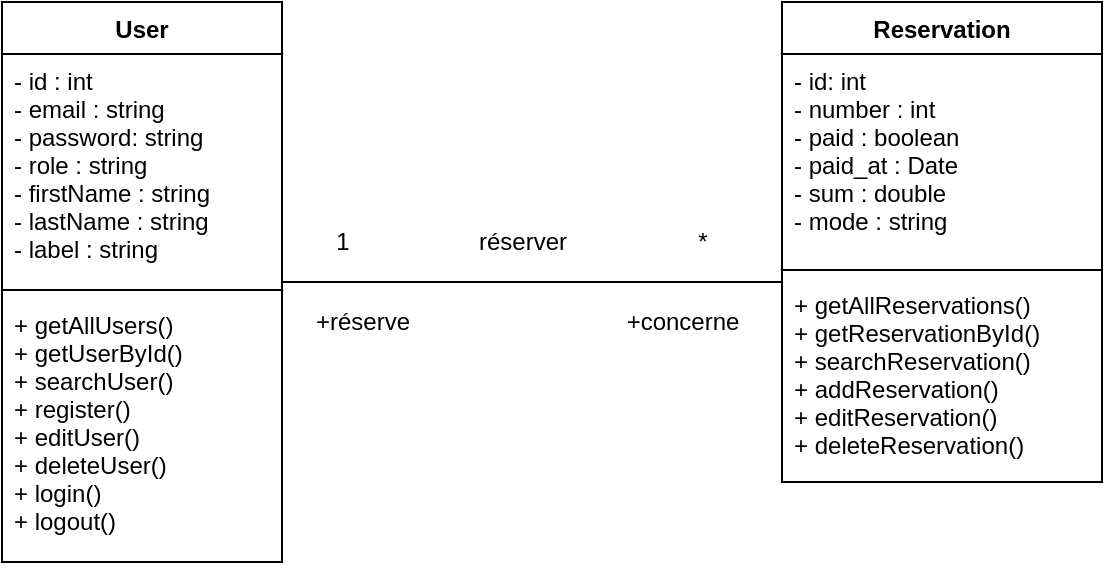 <mxfile version="14.1.8" type="device" pages="3"><diagram id="NvHm2Z5EH8jkPxQBFssy" name="Classes"><mxGraphModel dx="868" dy="436" grid="1" gridSize="10" guides="1" tooltips="1" connect="1" arrows="1" fold="1" page="1" pageScale="1" pageWidth="827" pageHeight="1169" math="0" shadow="0"><root><mxCell id="0"/><mxCell id="1" parent="0"/><mxCell id="dDYKziZzsw7m8VsbX1iH-17" style="edgeStyle=orthogonalEdgeStyle;orthogonalLoop=1;jettySize=auto;html=1;entryX=0;entryY=0.02;entryDx=0;entryDy=0;entryPerimeter=0;endArrow=none;endFill=0;strokeColor=#000000;" edge="1" parent="1" source="dDYKziZzsw7m8VsbX1iH-1" target="dDYKziZzsw7m8VsbX1iH-8"><mxGeometry relative="1" as="geometry"/></mxCell><mxCell id="dDYKziZzsw7m8VsbX1iH-1" value="User" style="swimlane;fontStyle=1;align=center;verticalAlign=top;childLayout=stackLayout;horizontal=1;startSize=26;horizontalStack=0;resizeParent=1;resizeParentMax=0;resizeLast=0;collapsible=1;marginBottom=0;" vertex="1" parent="1"><mxGeometry x="100" y="140" width="140" height="280" as="geometry"><mxRectangle x="100" y="140" width="60" height="26" as="alternateBounds"/></mxGeometry></mxCell><mxCell id="dDYKziZzsw7m8VsbX1iH-2" value="- id : int&#10;- email : string&#10;- password: string&#10;- role : string&#10;- firstName : string&#10;- lastName : string&#10;- label : string " style="text;strokeColor=none;fillColor=none;align=left;verticalAlign=top;spacingLeft=4;spacingRight=4;overflow=hidden;rotatable=0;points=[[0,0.5],[1,0.5]];portConstraint=eastwest;" vertex="1" parent="dDYKziZzsw7m8VsbX1iH-1"><mxGeometry y="26" width="140" height="114" as="geometry"/></mxCell><mxCell id="dDYKziZzsw7m8VsbX1iH-3" value="" style="line;strokeWidth=1;fillColor=none;align=left;verticalAlign=middle;spacingTop=-1;spacingLeft=3;spacingRight=3;rotatable=0;labelPosition=right;points=[];portConstraint=eastwest;" vertex="1" parent="dDYKziZzsw7m8VsbX1iH-1"><mxGeometry y="140" width="140" height="8" as="geometry"/></mxCell><mxCell id="dDYKziZzsw7m8VsbX1iH-4" value="+ getAllUsers()&#10;+ getUserById()&#10;+ searchUser()&#10;+ register()&#10;+ editUser()&#10;+ deleteUser()&#10;+ login()&#10;+ logout()" style="text;strokeColor=none;fillColor=none;align=left;verticalAlign=top;spacingLeft=4;spacingRight=4;overflow=hidden;rotatable=0;points=[[0,0.5],[1,0.5]];portConstraint=eastwest;" vertex="1" parent="dDYKziZzsw7m8VsbX1iH-1"><mxGeometry y="148" width="140" height="132" as="geometry"/></mxCell><mxCell id="dDYKziZzsw7m8VsbX1iH-5" value="Reservation" style="swimlane;fontStyle=1;align=center;verticalAlign=top;childLayout=stackLayout;horizontal=1;startSize=26;horizontalStack=0;resizeParent=1;resizeParentMax=0;resizeLast=0;collapsible=1;marginBottom=0;" vertex="1" parent="1"><mxGeometry x="490" y="140" width="160" height="240" as="geometry"/></mxCell><mxCell id="dDYKziZzsw7m8VsbX1iH-6" value="- id: int&#10;- number : int&#10;- paid : boolean&#10;- paid_at : Date&#10;- sum : double&#10;- mode : string" style="text;strokeColor=none;fillColor=none;align=left;verticalAlign=top;spacingLeft=4;spacingRight=4;overflow=hidden;rotatable=0;points=[[0,0.5],[1,0.5]];portConstraint=eastwest;" vertex="1" parent="dDYKziZzsw7m8VsbX1iH-5"><mxGeometry y="26" width="160" height="104" as="geometry"/></mxCell><mxCell id="dDYKziZzsw7m8VsbX1iH-7" value="" style="line;strokeWidth=1;fillColor=none;align=left;verticalAlign=middle;spacingTop=-1;spacingLeft=3;spacingRight=3;rotatable=0;labelPosition=right;points=[];portConstraint=eastwest;" vertex="1" parent="dDYKziZzsw7m8VsbX1iH-5"><mxGeometry y="130" width="160" height="8" as="geometry"/></mxCell><mxCell id="dDYKziZzsw7m8VsbX1iH-8" value="+ getAllReservations()&#10;+ getReservationById()&#10;+ searchReservation()&#10;+ addReservation()&#10;+ editReservation()&#10;+ deleteReservation()" style="text;strokeColor=none;fillColor=none;align=left;verticalAlign=top;spacingLeft=4;spacingRight=4;overflow=hidden;rotatable=0;points=[[0,0.5],[1,0.5]];portConstraint=eastwest;" vertex="1" parent="dDYKziZzsw7m8VsbX1iH-5"><mxGeometry y="138" width="160" height="102" as="geometry"/></mxCell><mxCell id="dDYKziZzsw7m8VsbX1iH-10" value="réserver" style="text;html=1;resizable=0;autosize=1;align=center;verticalAlign=middle;points=[];fillColor=none;strokeColor=none;" vertex="1" parent="1"><mxGeometry x="330" y="250" width="60" height="20" as="geometry"/></mxCell><mxCell id="dDYKziZzsw7m8VsbX1iH-11" value="1" style="text;html=1;resizable=0;autosize=1;align=center;verticalAlign=middle;points=[];fillColor=none;strokeColor=none;" vertex="1" parent="1"><mxGeometry x="260" y="250" width="20" height="20" as="geometry"/></mxCell><mxCell id="dDYKziZzsw7m8VsbX1iH-12" value="*" style="text;html=1;resizable=0;autosize=1;align=center;verticalAlign=middle;points=[];fillColor=none;strokeColor=none;" vertex="1" parent="1"><mxGeometry x="440" y="250" width="20" height="20" as="geometry"/></mxCell><mxCell id="dDYKziZzsw7m8VsbX1iH-13" value="+concerne" style="text;html=1;resizable=0;autosize=1;align=center;verticalAlign=middle;points=[];fillColor=none;strokeColor=none;" vertex="1" parent="1"><mxGeometry x="405" y="290" width="70" height="20" as="geometry"/></mxCell><mxCell id="dDYKziZzsw7m8VsbX1iH-14" value="+réserve" style="text;html=1;resizable=0;autosize=1;align=center;verticalAlign=middle;points=[];fillColor=none;strokeColor=none;" vertex="1" parent="1"><mxGeometry x="250" y="290" width="60" height="20" as="geometry"/></mxCell></root></mxGraphModel></diagram><diagram id="ZlonQvhN39mr0wYHs4s4" name="MCD"><mxGraphModel dx="868" dy="436" grid="1" gridSize="10" guides="1" tooltips="1" connect="1" arrows="1" fold="1" page="1" pageScale="1" pageWidth="827" pageHeight="1169" math="0" shadow="0"><root><mxCell id="BMVcx3RMLlMyj6Aktqmj-0"/><mxCell id="BMVcx3RMLlMyj6Aktqmj-1" parent="BMVcx3RMLlMyj6Aktqmj-0"/><mxCell id="v7kqugVr8ZW3zuqZlbMB-6" style="edgeStyle=orthogonalEdgeStyle;rounded=0;orthogonalLoop=1;jettySize=auto;html=1;endArrow=none;endFill=0;strokeColor=#000000;entryX=0;entryY=0.35;entryDx=0;entryDy=0;entryPerimeter=0;" edge="1" parent="BMVcx3RMLlMyj6Aktqmj-1" source="BMVcx3RMLlMyj6Aktqmj-2" target="BMVcx3RMLlMyj6Aktqmj-5"><mxGeometry relative="1" as="geometry"><mxPoint x="497" y="150" as="targetPoint"/></mxGeometry></mxCell><mxCell id="BMVcx3RMLlMyj6Aktqmj-2" value="User" style="swimlane;childLayout=stackLayout;horizontal=1;startSize=30;horizontalStack=0;rounded=1;fontSize=14;fontStyle=0;strokeWidth=2;resizeParent=0;resizeLast=1;shadow=0;dashed=0;align=center;" vertex="1" parent="BMVcx3RMLlMyj6Aktqmj-1"><mxGeometry x="130" y="80" width="160" height="140" as="geometry"/></mxCell><mxCell id="BMVcx3RMLlMyj6Aktqmj-3" value="id&#10;email&#10;password&#10;role&#10;first_name&#10;last_name&#10;label" style="align=center;strokeColor=none;fillColor=none;spacingLeft=4;fontSize=12;verticalAlign=top;resizable=0;rotatable=0;part=1;" vertex="1" parent="BMVcx3RMLlMyj6Aktqmj-2"><mxGeometry y="30" width="160" height="110" as="geometry"/></mxCell><mxCell id="BMVcx3RMLlMyj6Aktqmj-4" value="Reservation" style="swimlane;childLayout=stackLayout;horizontal=1;startSize=30;horizontalStack=0;rounded=1;fontSize=14;fontStyle=0;strokeWidth=2;resizeParent=0;resizeLast=1;shadow=0;dashed=0;align=center;" vertex="1" parent="BMVcx3RMLlMyj6Aktqmj-1"><mxGeometry x="500" y="85" width="160" height="130" as="geometry"/></mxCell><mxCell id="BMVcx3RMLlMyj6Aktqmj-5" value="id&#10;number&#10;paid&#10;paid_at&#10;sum&#10;mode" style="align=center;strokeColor=none;fillColor=none;spacingLeft=4;fontSize=12;verticalAlign=top;resizable=0;rotatable=0;part=1;" vertex="1" parent="BMVcx3RMLlMyj6Aktqmj-4"><mxGeometry y="30" width="160" height="100" as="geometry"/></mxCell><mxCell id="v7kqugVr8ZW3zuqZlbMB-7" value="réserve" style="text;html=1;resizable=0;autosize=1;align=center;verticalAlign=middle;points=[];fillColor=none;strokeColor=none;rounded=0;" vertex="1" parent="BMVcx3RMLlMyj6Aktqmj-1"><mxGeometry x="370" y="130" width="60" height="20" as="geometry"/></mxCell><mxCell id="v7kqugVr8ZW3zuqZlbMB-8" value="0,n" style="text;html=1;resizable=0;autosize=1;align=center;verticalAlign=middle;points=[];fillColor=none;strokeColor=none;rounded=0;" vertex="1" parent="BMVcx3RMLlMyj6Aktqmj-1"><mxGeometry x="300" y="130" width="30" height="20" as="geometry"/></mxCell><mxCell id="v7kqugVr8ZW3zuqZlbMB-9" value="1,1" style="text;html=1;resizable=0;autosize=1;align=center;verticalAlign=middle;points=[];fillColor=none;strokeColor=none;rounded=0;" vertex="1" parent="BMVcx3RMLlMyj6Aktqmj-1"><mxGeometry x="460" y="130" width="30" height="20" as="geometry"/></mxCell></root></mxGraphModel></diagram><diagram id="ClSHnHp64qTdu2v2T4Tq" name="MLD"><mxGraphModel dx="868" dy="436" grid="1" gridSize="10" guides="1" tooltips="1" connect="1" arrows="1" fold="1" page="1" pageScale="1" pageWidth="827" pageHeight="1169" math="0" shadow="0"><root><mxCell id="4SsXOJSaCcud6YTA7LVm-0"/><mxCell id="4SsXOJSaCcud6YTA7LVm-1" parent="4SsXOJSaCcud6YTA7LVm-0"/></root></mxGraphModel></diagram></mxfile>